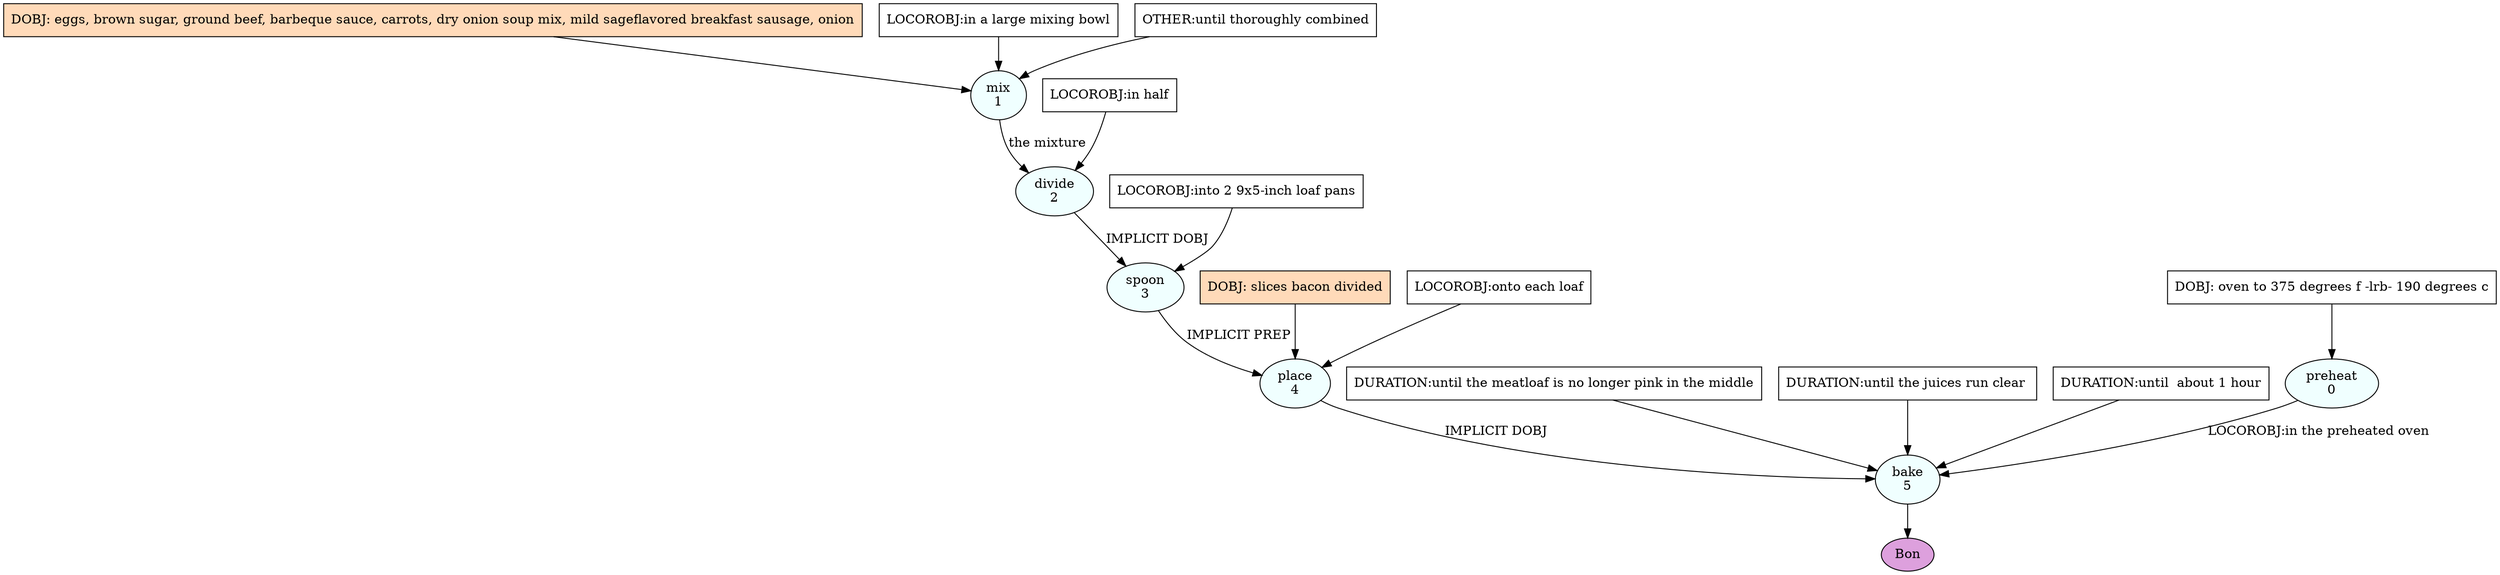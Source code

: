 digraph recipe {
E0[label="preheat
0", shape=oval, style=filled, fillcolor=azure]
E1[label="mix
1", shape=oval, style=filled, fillcolor=azure]
E2[label="divide
2", shape=oval, style=filled, fillcolor=azure]
E3[label="spoon
3", shape=oval, style=filled, fillcolor=azure]
E4[label="place
4", shape=oval, style=filled, fillcolor=azure]
E5[label="bake
5", shape=oval, style=filled, fillcolor=azure]
D1[label="DOBJ: eggs, brown sugar, ground beef, barbeque sauce, carrots, dry onion soup mix, mild sageflavored breakfast sausage, onion", shape=box, style=filled, fillcolor=peachpuff]
D1 -> E1
P1_0[label="LOCOROBJ:in a large mixing bowl", shape=box, style=filled, fillcolor=white]
P1_0 -> E1
P1_1[label="OTHER:until thoroughly combined", shape=box, style=filled, fillcolor=white]
P1_1 -> E1
D0[label="DOBJ: oven to 375 degrees f -lrb- 190 degrees c", shape=box, style=filled, fillcolor=white]
D0 -> E0
E1 -> E2 [label="the mixture"]
P2_0_0[label="LOCOROBJ:in half", shape=box, style=filled, fillcolor=white]
P2_0_0 -> E2
E2 -> E3 [label="IMPLICIT DOBJ"]
P3_0_0[label="LOCOROBJ:into 2 9x5-inch loaf pans", shape=box, style=filled, fillcolor=white]
P3_0_0 -> E3
D4_ing[label="DOBJ: slices bacon divided", shape=box, style=filled, fillcolor=peachpuff]
D4_ing -> E4
E3 -> E4 [label="IMPLICIT PREP"]
P4_1_0[label="LOCOROBJ:onto each loaf", shape=box, style=filled, fillcolor=white]
P4_1_0 -> E4
E4 -> E5 [label="IMPLICIT DOBJ"]
E0 -> E5 [label="LOCOROBJ:in the preheated oven"]
P5_1_0[label="DURATION:until the meatloaf is no longer pink in the middle", shape=box, style=filled, fillcolor=white]
P5_1_0 -> E5
P5_1_1[label="DURATION:until the juices run clear ", shape=box, style=filled, fillcolor=white]
P5_1_1 -> E5
P5_1_2[label="DURATION:until  about 1 hour", shape=box, style=filled, fillcolor=white]
P5_1_2 -> E5
EOR[label="Bon", shape=oval, style=filled, fillcolor=plum]
E5 -> EOR
}
